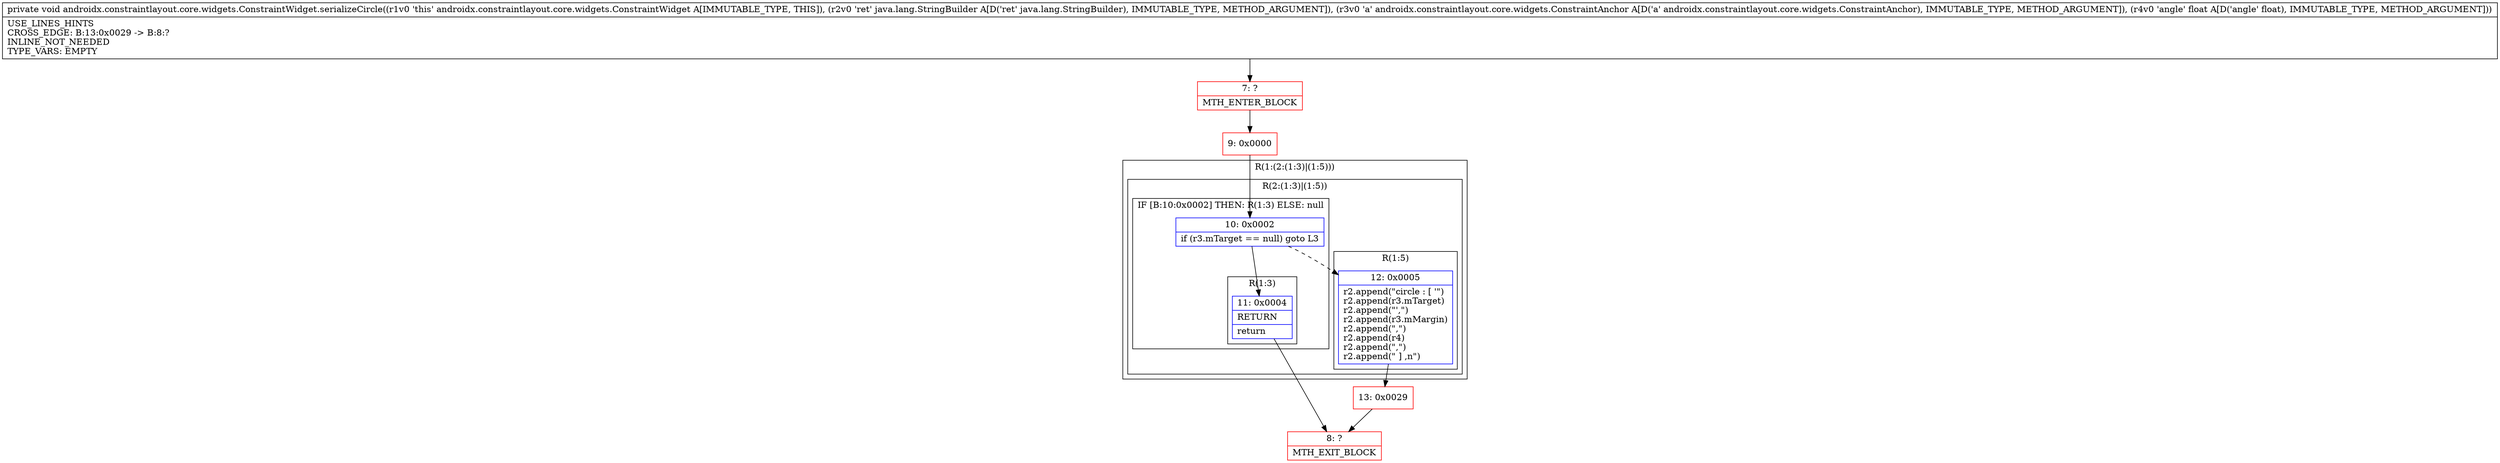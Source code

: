 digraph "CFG forandroidx.constraintlayout.core.widgets.ConstraintWidget.serializeCircle(Ljava\/lang\/StringBuilder;Landroidx\/constraintlayout\/core\/widgets\/ConstraintAnchor;F)V" {
subgraph cluster_Region_837443245 {
label = "R(1:(2:(1:3)|(1:5)))";
node [shape=record,color=blue];
subgraph cluster_Region_144670952 {
label = "R(2:(1:3)|(1:5))";
node [shape=record,color=blue];
subgraph cluster_IfRegion_1958878534 {
label = "IF [B:10:0x0002] THEN: R(1:3) ELSE: null";
node [shape=record,color=blue];
Node_10 [shape=record,label="{10\:\ 0x0002|if (r3.mTarget == null) goto L3\l}"];
subgraph cluster_Region_482042939 {
label = "R(1:3)";
node [shape=record,color=blue];
Node_11 [shape=record,label="{11\:\ 0x0004|RETURN\l|return\l}"];
}
}
subgraph cluster_Region_2135383607 {
label = "R(1:5)";
node [shape=record,color=blue];
Node_12 [shape=record,label="{12\:\ 0x0005|r2.append(\"circle : [ '\")\lr2.append(r3.mTarget)\lr2.append(\"',\")\lr2.append(r3.mMargin)\lr2.append(\",\")\lr2.append(r4)\lr2.append(\",\")\lr2.append(\" ] ,n\")\l}"];
}
}
}
Node_7 [shape=record,color=red,label="{7\:\ ?|MTH_ENTER_BLOCK\l}"];
Node_9 [shape=record,color=red,label="{9\:\ 0x0000}"];
Node_8 [shape=record,color=red,label="{8\:\ ?|MTH_EXIT_BLOCK\l}"];
Node_13 [shape=record,color=red,label="{13\:\ 0x0029}"];
MethodNode[shape=record,label="{private void androidx.constraintlayout.core.widgets.ConstraintWidget.serializeCircle((r1v0 'this' androidx.constraintlayout.core.widgets.ConstraintWidget A[IMMUTABLE_TYPE, THIS]), (r2v0 'ret' java.lang.StringBuilder A[D('ret' java.lang.StringBuilder), IMMUTABLE_TYPE, METHOD_ARGUMENT]), (r3v0 'a' androidx.constraintlayout.core.widgets.ConstraintAnchor A[D('a' androidx.constraintlayout.core.widgets.ConstraintAnchor), IMMUTABLE_TYPE, METHOD_ARGUMENT]), (r4v0 'angle' float A[D('angle' float), IMMUTABLE_TYPE, METHOD_ARGUMENT]))  | USE_LINES_HINTS\lCROSS_EDGE: B:13:0x0029 \-\> B:8:?\lINLINE_NOT_NEEDED\lTYPE_VARS: EMPTY\l}"];
MethodNode -> Node_7;Node_10 -> Node_11;
Node_10 -> Node_12[style=dashed];
Node_11 -> Node_8;
Node_12 -> Node_13;
Node_7 -> Node_9;
Node_9 -> Node_10;
Node_13 -> Node_8;
}

